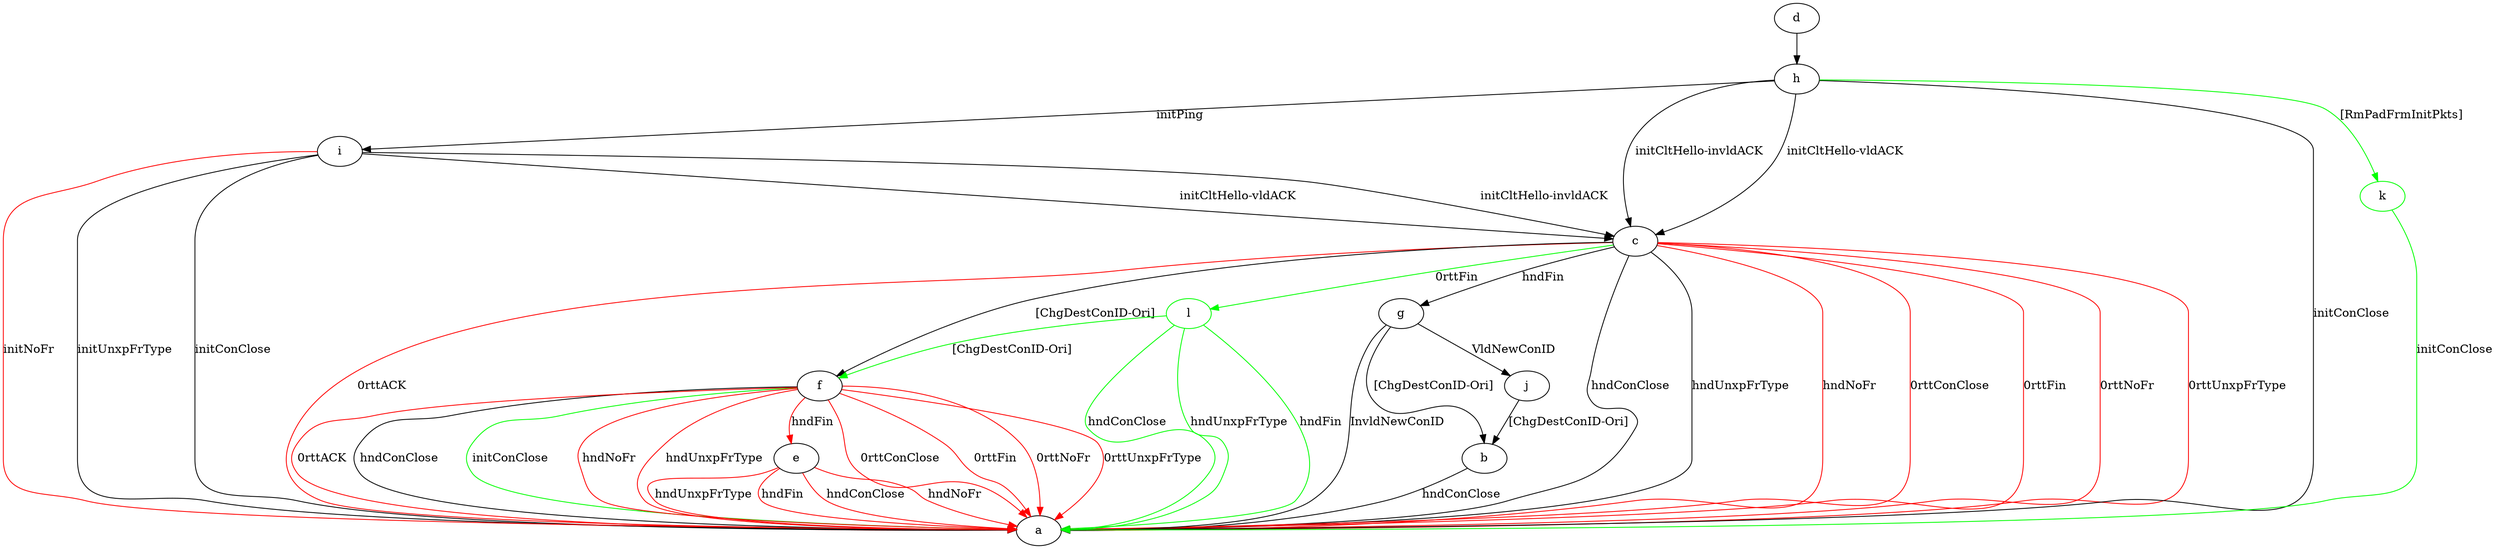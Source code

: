 digraph "" {
	b -> a	[key=0,
		label="hndConClose "];
	c -> a	[key=0,
		label="hndConClose "];
	c -> a	[key=1,
		label="hndUnxpFrType "];
	c -> a	[key=2,
		color=red,
		label="hndNoFr "];
	c -> a	[key=3,
		color=red,
		label="0rttConClose "];
	c -> a	[key=4,
		color=red,
		label="0rttFin "];
	c -> a	[key=5,
		color=red,
		label="0rttNoFr "];
	c -> a	[key=6,
		color=red,
		label="0rttUnxpFrType "];
	c -> a	[key=7,
		color=red,
		label="0rttACK "];
	c -> f	[key=0,
		label="[ChgDestConID-Ori] "];
	c -> g	[key=0,
		label="hndFin "];
	l	[color=green];
	c -> l	[key=0,
		color=green,
		label="0rttFin "];
	d -> h	[key=0];
	e -> a	[key=0,
		color=red,
		label="hndFin "];
	e -> a	[key=1,
		color=red,
		label="hndConClose "];
	e -> a	[key=2,
		color=red,
		label="hndNoFr "];
	e -> a	[key=3,
		color=red,
		label="hndUnxpFrType "];
	f -> a	[key=0,
		label="hndConClose "];
	f -> a	[key=1,
		color=green,
		label="initConClose "];
	f -> a	[key=2,
		color=red,
		label="hndNoFr "];
	f -> a	[key=3,
		color=red,
		label="hndUnxpFrType "];
	f -> a	[key=4,
		color=red,
		label="0rttConClose "];
	f -> a	[key=5,
		color=red,
		label="0rttFin "];
	f -> a	[key=6,
		color=red,
		label="0rttNoFr "];
	f -> a	[key=7,
		color=red,
		label="0rttUnxpFrType "];
	f -> a	[key=8,
		color=red,
		label="0rttACK "];
	f -> e	[key=0,
		color=red,
		label="hndFin "];
	g -> a	[key=0,
		label="InvldNewConID "];
	g -> b	[key=0,
		label="[ChgDestConID-Ori] "];
	g -> j	[key=0,
		label="VldNewConID "];
	h -> a	[key=0,
		label="initConClose "];
	h -> c	[key=0,
		label="initCltHello-vldACK "];
	h -> c	[key=1,
		label="initCltHello-invldACK "];
	h -> i	[key=0,
		label="initPing "];
	k	[color=green];
	h -> k	[key=0,
		color=green,
		label="[RmPadFrmInitPkts] "];
	i -> a	[key=0,
		label="initConClose "];
	i -> a	[key=1,
		label="initUnxpFrType "];
	i -> a	[key=2,
		color=red,
		label="initNoFr "];
	i -> c	[key=0,
		label="initCltHello-vldACK "];
	i -> c	[key=1,
		label="initCltHello-invldACK "];
	j -> b	[key=0,
		label="[ChgDestConID-Ori] "];
	k -> a	[key=0,
		color=green,
		label="initConClose "];
	l -> a	[key=0,
		color=green,
		label="hndFin "];
	l -> a	[key=1,
		color=green,
		label="hndConClose "];
	l -> a	[key=2,
		color=green,
		label="hndUnxpFrType "];
	l -> f	[key=0,
		color=green,
		label="[ChgDestConID-Ori] "];
}
